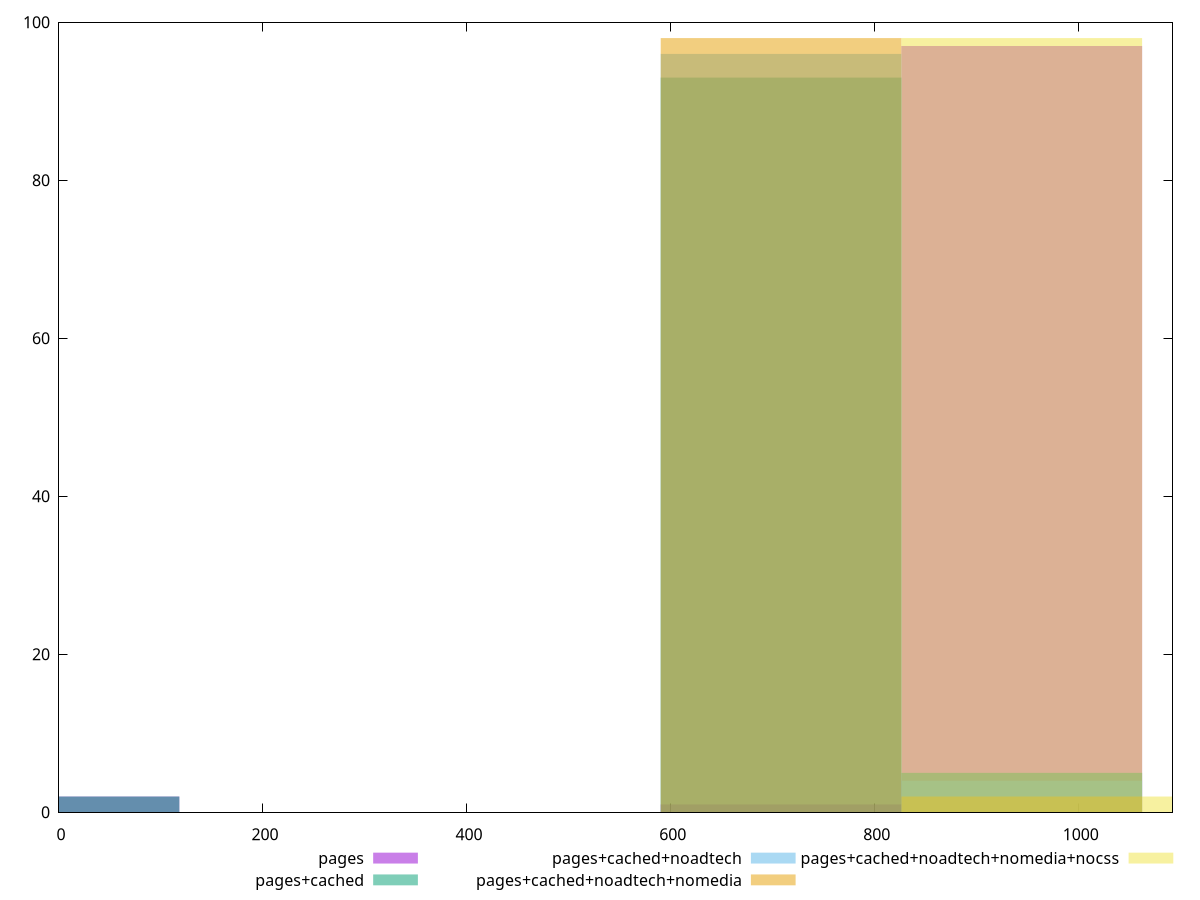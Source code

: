 reset

$pages <<EOF
0 2
944.1702932834835 97
708.1277199626127 1
EOF

$pagesCached <<EOF
0 2
944.1702932834835 5
708.1277199626127 93
EOF

$pagesCachedNoadtech <<EOF
944.1702932834835 4
708.1277199626127 96
EOF

$pagesCachedNoadtechNomedia <<EOF
944.1702932834835 2
708.1277199626127 98
EOF

$pagesCachedNoadtechNomediaNocss <<EOF
1180.2128666043543 2
944.1702932834835 98
EOF

set key outside below
set boxwidth 236.04257332087087
set xrange [0:1092]
set yrange [0:100]
set trange [0:100]
set style fill transparent solid 0.5 noborder
set terminal svg size 640, 530 enhanced background rgb 'white'
set output "report_00019_2021-02-10T18-14-37.922Z//uses-rel-preload/comparison/histogram/all_raw.svg"

plot $pages title "pages" with boxes, \
     $pagesCached title "pages+cached" with boxes, \
     $pagesCachedNoadtech title "pages+cached+noadtech" with boxes, \
     $pagesCachedNoadtechNomedia title "pages+cached+noadtech+nomedia" with boxes, \
     $pagesCachedNoadtechNomediaNocss title "pages+cached+noadtech+nomedia+nocss" with boxes

reset
